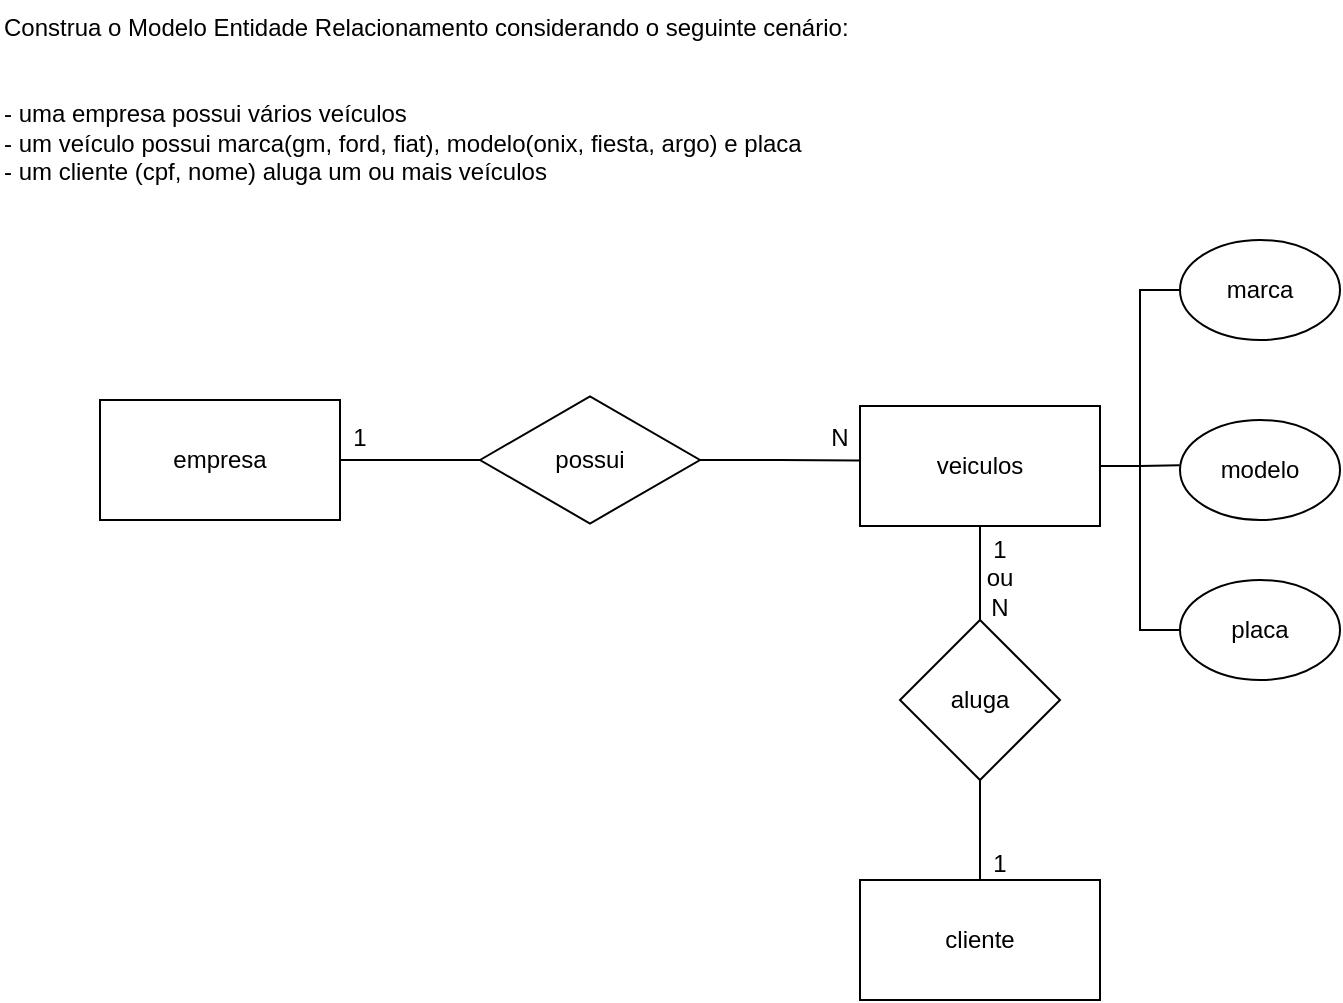 <mxfile version="21.6.5" type="device">
  <diagram id="C5RBs43oDa-KdzZeNtuy" name="Page-1">
    <mxGraphModel dx="1050" dy="523" grid="1" gridSize="10" guides="1" tooltips="1" connect="1" arrows="1" fold="1" page="1" pageScale="1" pageWidth="827" pageHeight="1169" math="0" shadow="0">
      <root>
        <mxCell id="WIyWlLk6GJQsqaUBKTNV-0" />
        <mxCell id="WIyWlLk6GJQsqaUBKTNV-1" parent="WIyWlLk6GJQsqaUBKTNV-0" />
        <mxCell id="cF6xjyJjM5eVQDyP0Qh3-3" style="edgeStyle=orthogonalEdgeStyle;rounded=0;orthogonalLoop=1;jettySize=auto;html=1;entryX=-0.004;entryY=0.454;entryDx=0;entryDy=0;entryPerimeter=0;endArrow=none;endFill=0;" parent="WIyWlLk6GJQsqaUBKTNV-1" source="3JnxACfo-S-ZXUCMrIcX-2" target="cF6xjyJjM5eVQDyP0Qh3-2" edge="1">
          <mxGeometry relative="1" as="geometry" />
        </mxCell>
        <mxCell id="3JnxACfo-S-ZXUCMrIcX-2" value="possui" style="html=1;whiteSpace=wrap;aspect=fixed;shape=isoRectangle;" parent="WIyWlLk6GJQsqaUBKTNV-1" vertex="1">
          <mxGeometry x="290" y="237" width="110" height="66" as="geometry" />
        </mxCell>
        <mxCell id="cF6xjyJjM5eVQDyP0Qh3-1" style="edgeStyle=orthogonalEdgeStyle;rounded=0;orthogonalLoop=1;jettySize=auto;html=1;entryX=0;entryY=0.5;entryDx=0;entryDy=0;entryPerimeter=0;endArrow=none;endFill=0;" parent="WIyWlLk6GJQsqaUBKTNV-1" source="cF6xjyJjM5eVQDyP0Qh3-0" target="3JnxACfo-S-ZXUCMrIcX-2" edge="1">
          <mxGeometry relative="1" as="geometry" />
        </mxCell>
        <mxCell id="cF6xjyJjM5eVQDyP0Qh3-0" value="empresa" style="rounded=0;whiteSpace=wrap;html=1;" parent="WIyWlLk6GJQsqaUBKTNV-1" vertex="1">
          <mxGeometry x="100" y="240" width="120" height="60" as="geometry" />
        </mxCell>
        <mxCell id="cF6xjyJjM5eVQDyP0Qh3-9" style="edgeStyle=orthogonalEdgeStyle;rounded=0;orthogonalLoop=1;jettySize=auto;html=1;entryX=-0.002;entryY=0.453;entryDx=0;entryDy=0;entryPerimeter=0;endArrow=none;endFill=0;" parent="WIyWlLk6GJQsqaUBKTNV-1" source="cF6xjyJjM5eVQDyP0Qh3-2" target="cF6xjyJjM5eVQDyP0Qh3-7" edge="1">
          <mxGeometry relative="1" as="geometry" />
        </mxCell>
        <mxCell id="cF6xjyJjM5eVQDyP0Qh3-11" style="edgeStyle=orthogonalEdgeStyle;rounded=0;orthogonalLoop=1;jettySize=auto;html=1;entryX=0;entryY=0.5;entryDx=0;entryDy=0;endArrow=none;endFill=0;" parent="WIyWlLk6GJQsqaUBKTNV-1" source="cF6xjyJjM5eVQDyP0Qh3-2" target="cF6xjyJjM5eVQDyP0Qh3-5" edge="1">
          <mxGeometry relative="1" as="geometry" />
        </mxCell>
        <mxCell id="cF6xjyJjM5eVQDyP0Qh3-12" style="edgeStyle=orthogonalEdgeStyle;rounded=0;orthogonalLoop=1;jettySize=auto;html=1;entryX=0;entryY=0.5;entryDx=0;entryDy=0;endArrow=none;endFill=0;" parent="WIyWlLk6GJQsqaUBKTNV-1" source="cF6xjyJjM5eVQDyP0Qh3-2" target="cF6xjyJjM5eVQDyP0Qh3-8" edge="1">
          <mxGeometry relative="1" as="geometry" />
        </mxCell>
        <mxCell id="cF6xjyJjM5eVQDyP0Qh3-2" value="veiculos" style="rounded=0;whiteSpace=wrap;html=1;" parent="WIyWlLk6GJQsqaUBKTNV-1" vertex="1">
          <mxGeometry x="480" y="243" width="120" height="60" as="geometry" />
        </mxCell>
        <mxCell id="cF6xjyJjM5eVQDyP0Qh3-5" value="marca" style="ellipse;whiteSpace=wrap;html=1;" parent="WIyWlLk6GJQsqaUBKTNV-1" vertex="1">
          <mxGeometry x="640" y="160" width="80" height="50" as="geometry" />
        </mxCell>
        <mxCell id="cF6xjyJjM5eVQDyP0Qh3-7" value="modelo" style="ellipse;whiteSpace=wrap;html=1;" parent="WIyWlLk6GJQsqaUBKTNV-1" vertex="1">
          <mxGeometry x="640" y="250" width="80" height="50" as="geometry" />
        </mxCell>
        <mxCell id="cF6xjyJjM5eVQDyP0Qh3-8" value="placa" style="ellipse;whiteSpace=wrap;html=1;" parent="WIyWlLk6GJQsqaUBKTNV-1" vertex="1">
          <mxGeometry x="640" y="330" width="80" height="50" as="geometry" />
        </mxCell>
        <mxCell id="cF6xjyJjM5eVQDyP0Qh3-15" style="edgeStyle=orthogonalEdgeStyle;rounded=0;orthogonalLoop=1;jettySize=auto;html=1;entryX=0.5;entryY=1;entryDx=0;entryDy=0;endArrow=none;endFill=0;" parent="WIyWlLk6GJQsqaUBKTNV-1" source="cF6xjyJjM5eVQDyP0Qh3-13" target="cF6xjyJjM5eVQDyP0Qh3-14" edge="1">
          <mxGeometry relative="1" as="geometry" />
        </mxCell>
        <mxCell id="cF6xjyJjM5eVQDyP0Qh3-13" value="cliente" style="rounded=0;whiteSpace=wrap;html=1;" parent="WIyWlLk6GJQsqaUBKTNV-1" vertex="1">
          <mxGeometry x="480" y="480" width="120" height="60" as="geometry" />
        </mxCell>
        <mxCell id="cF6xjyJjM5eVQDyP0Qh3-16" style="edgeStyle=orthogonalEdgeStyle;rounded=0;orthogonalLoop=1;jettySize=auto;html=1;entryX=0.5;entryY=1;entryDx=0;entryDy=0;endArrow=none;endFill=0;" parent="WIyWlLk6GJQsqaUBKTNV-1" source="cF6xjyJjM5eVQDyP0Qh3-14" target="cF6xjyJjM5eVQDyP0Qh3-2" edge="1">
          <mxGeometry relative="1" as="geometry" />
        </mxCell>
        <mxCell id="cF6xjyJjM5eVQDyP0Qh3-14" value="aluga" style="rhombus;whiteSpace=wrap;html=1;" parent="WIyWlLk6GJQsqaUBKTNV-1" vertex="1">
          <mxGeometry x="500" y="350" width="80" height="80" as="geometry" />
        </mxCell>
        <mxCell id="cF6xjyJjM5eVQDyP0Qh3-19" value="1" style="text;html=1;strokeColor=none;fillColor=none;align=center;verticalAlign=middle;whiteSpace=wrap;rounded=0;" parent="WIyWlLk6GJQsqaUBKTNV-1" vertex="1">
          <mxGeometry x="220" y="250" width="20" height="17" as="geometry" />
        </mxCell>
        <mxCell id="cF6xjyJjM5eVQDyP0Qh3-21" value="N" style="text;html=1;strokeColor=none;fillColor=none;align=center;verticalAlign=middle;whiteSpace=wrap;rounded=0;" parent="WIyWlLk6GJQsqaUBKTNV-1" vertex="1">
          <mxGeometry x="460" y="250" width="20" height="17" as="geometry" />
        </mxCell>
        <mxCell id="cF6xjyJjM5eVQDyP0Qh3-22" value="1 ou N" style="text;html=1;strokeColor=none;fillColor=none;align=center;verticalAlign=middle;whiteSpace=wrap;rounded=0;" parent="WIyWlLk6GJQsqaUBKTNV-1" vertex="1">
          <mxGeometry x="540" y="320" width="20" height="17" as="geometry" />
        </mxCell>
        <mxCell id="cF6xjyJjM5eVQDyP0Qh3-23" value="1" style="text;html=1;strokeColor=none;fillColor=none;align=center;verticalAlign=middle;whiteSpace=wrap;rounded=0;" parent="WIyWlLk6GJQsqaUBKTNV-1" vertex="1">
          <mxGeometry x="540" y="463" width="20" height="17" as="geometry" />
        </mxCell>
        <mxCell id="c447OLbbt_gQQ4P9iMbF-0" value="Construa o Modelo Entidade Relacionamento considerando o seguinte cenário:&#xa;&#xa;&#xa;- uma empresa possui vários veículos&#xa;- um veículo possui marca(gm, ford, fiat), modelo(onix, fiesta, argo) e placa&#xa;- um cliente (cpf, nome) aluga um ou mais veículos" style="text;whiteSpace=wrap;" vertex="1" parent="WIyWlLk6GJQsqaUBKTNV-1">
          <mxGeometry x="50" y="40" width="460" height="110" as="geometry" />
        </mxCell>
      </root>
    </mxGraphModel>
  </diagram>
</mxfile>
